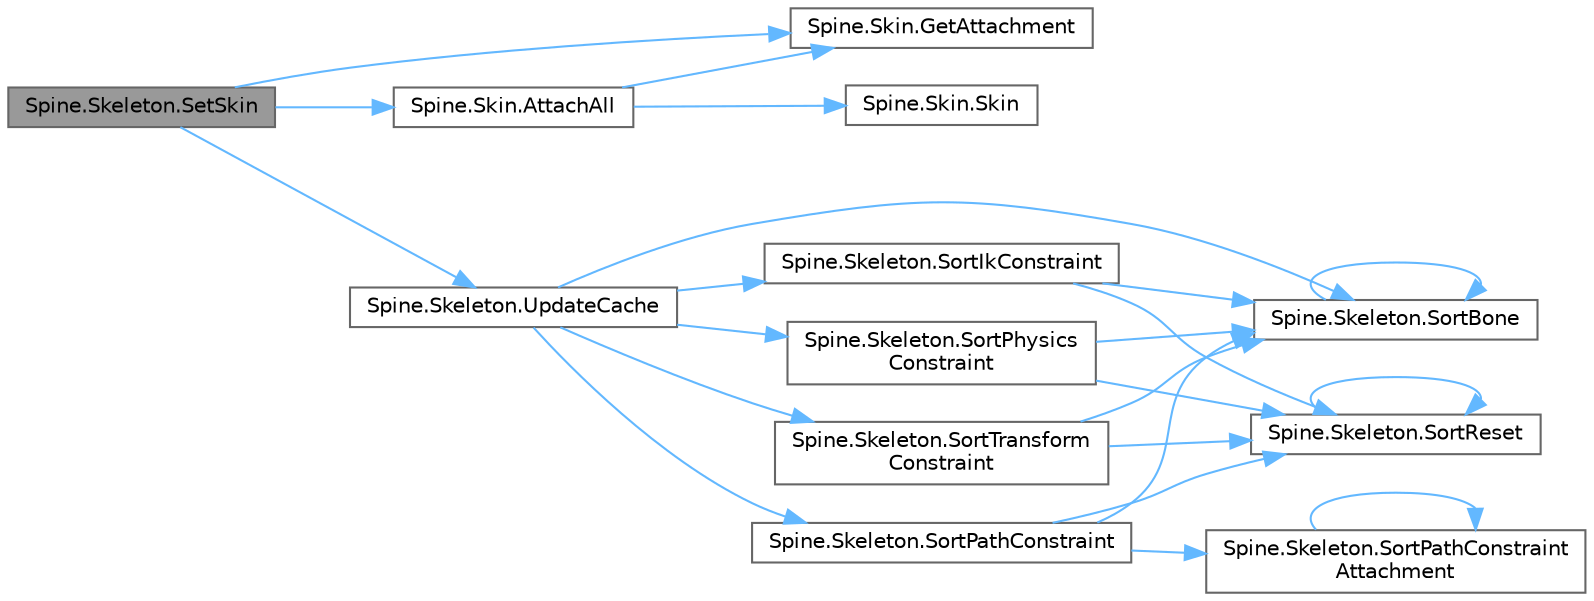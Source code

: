 digraph "Spine.Skeleton.SetSkin"
{
 // LATEX_PDF_SIZE
  bgcolor="transparent";
  edge [fontname=Helvetica,fontsize=10,labelfontname=Helvetica,labelfontsize=10];
  node [fontname=Helvetica,fontsize=10,shape=box,height=0.2,width=0.4];
  rankdir="LR";
  Node1 [id="Node000001",label="Spine.Skeleton.SetSkin",height=0.2,width=0.4,color="gray40", fillcolor="grey60", style="filled", fontcolor="black",tooltip=" "];
  Node1 -> Node2 [id="edge1_Node000001_Node000002",color="steelblue1",style="solid",tooltip=" "];
  Node2 [id="Node000002",label="Spine.Skin.AttachAll",height=0.2,width=0.4,color="grey40", fillcolor="white", style="filled",URL="$class_spine_1_1_skin.html#a4bc09824438af7368baf875dd3ef8275",tooltip="Attach all attachments from this skin if the corresponding attachment from the old skin is currently ..."];
  Node2 -> Node3 [id="edge2_Node000002_Node000003",color="steelblue1",style="solid",tooltip=" "];
  Node3 [id="Node000003",label="Spine.Skin.GetAttachment",height=0.2,width=0.4,color="grey40", fillcolor="white", style="filled",URL="$class_spine_1_1_skin.html#a8e1b079b629865148f809487fbda7938",tooltip="Returns the attachment for the specified slot index and name, or null."];
  Node2 -> Node4 [id="edge3_Node000002_Node000004",color="steelblue1",style="solid",tooltip=" "];
  Node4 [id="Node000004",label="Spine.Skin.Skin",height=0.2,width=0.4,color="grey40", fillcolor="white", style="filled",URL="$class_spine_1_1_skin.html#ab47f6bace21eabe3c1ca6ddb19169ae8",tooltip=" "];
  Node1 -> Node3 [id="edge4_Node000001_Node000003",color="steelblue1",style="solid",tooltip=" "];
  Node1 -> Node5 [id="edge5_Node000001_Node000005",color="steelblue1",style="solid",tooltip=" "];
  Node5 [id="Node000005",label="Spine.Skeleton.UpdateCache",height=0.2,width=0.4,color="grey40", fillcolor="white", style="filled",URL="$class_spine_1_1_skeleton.html#ad747a544ba5de279e479eb5733199db1",tooltip="Caches information about bones and constraints. Must be called if the Skin is modified or if bones,..."];
  Node5 -> Node6 [id="edge6_Node000005_Node000006",color="steelblue1",style="solid",tooltip=" "];
  Node6 [id="Node000006",label="Spine.Skeleton.SortBone",height=0.2,width=0.4,color="grey40", fillcolor="white", style="filled",URL="$class_spine_1_1_skeleton.html#a2503b8fb7b8cbd09613c2cecc26872c9",tooltip=" "];
  Node6 -> Node6 [id="edge7_Node000006_Node000006",color="steelblue1",style="solid",tooltip=" "];
  Node5 -> Node7 [id="edge8_Node000005_Node000007",color="steelblue1",style="solid",tooltip=" "];
  Node7 [id="Node000007",label="Spine.Skeleton.SortIkConstraint",height=0.2,width=0.4,color="grey40", fillcolor="white", style="filled",URL="$class_spine_1_1_skeleton.html#a1644810ba43658dce0c096f3326ec860",tooltip=" "];
  Node7 -> Node6 [id="edge9_Node000007_Node000006",color="steelblue1",style="solid",tooltip=" "];
  Node7 -> Node8 [id="edge10_Node000007_Node000008",color="steelblue1",style="solid",tooltip=" "];
  Node8 [id="Node000008",label="Spine.Skeleton.SortReset",height=0.2,width=0.4,color="grey40", fillcolor="white", style="filled",URL="$class_spine_1_1_skeleton.html#a45738656ecb339511e9904ff3039e861",tooltip=" "];
  Node8 -> Node8 [id="edge11_Node000008_Node000008",color="steelblue1",style="solid",tooltip=" "];
  Node5 -> Node9 [id="edge12_Node000005_Node000009",color="steelblue1",style="solid",tooltip=" "];
  Node9 [id="Node000009",label="Spine.Skeleton.SortPathConstraint",height=0.2,width=0.4,color="grey40", fillcolor="white", style="filled",URL="$class_spine_1_1_skeleton.html#ac5608577f4652613316b27e28ad6dc21",tooltip=" "];
  Node9 -> Node6 [id="edge13_Node000009_Node000006",color="steelblue1",style="solid",tooltip=" "];
  Node9 -> Node10 [id="edge14_Node000009_Node000010",color="steelblue1",style="solid",tooltip=" "];
  Node10 [id="Node000010",label="Spine.Skeleton.SortPathConstraint\lAttachment",height=0.2,width=0.4,color="grey40", fillcolor="white", style="filled",URL="$class_spine_1_1_skeleton.html#a366a20890acdc7073e0480c54ebb8d4a",tooltip=" "];
  Node10 -> Node10 [id="edge15_Node000010_Node000010",color="steelblue1",style="solid",tooltip=" "];
  Node9 -> Node8 [id="edge16_Node000009_Node000008",color="steelblue1",style="solid",tooltip=" "];
  Node5 -> Node11 [id="edge17_Node000005_Node000011",color="steelblue1",style="solid",tooltip=" "];
  Node11 [id="Node000011",label="Spine.Skeleton.SortPhysics\lConstraint",height=0.2,width=0.4,color="grey40", fillcolor="white", style="filled",URL="$class_spine_1_1_skeleton.html#aa039b6638a241e13b9a736a9daf304fb",tooltip=" "];
  Node11 -> Node6 [id="edge18_Node000011_Node000006",color="steelblue1",style="solid",tooltip=" "];
  Node11 -> Node8 [id="edge19_Node000011_Node000008",color="steelblue1",style="solid",tooltip=" "];
  Node5 -> Node12 [id="edge20_Node000005_Node000012",color="steelblue1",style="solid",tooltip=" "];
  Node12 [id="Node000012",label="Spine.Skeleton.SortTransform\lConstraint",height=0.2,width=0.4,color="grey40", fillcolor="white", style="filled",URL="$class_spine_1_1_skeleton.html#a97cabd3a39a4270145af1455c8f07022",tooltip=" "];
  Node12 -> Node6 [id="edge21_Node000012_Node000006",color="steelblue1",style="solid",tooltip=" "];
  Node12 -> Node8 [id="edge22_Node000012_Node000008",color="steelblue1",style="solid",tooltip=" "];
}
